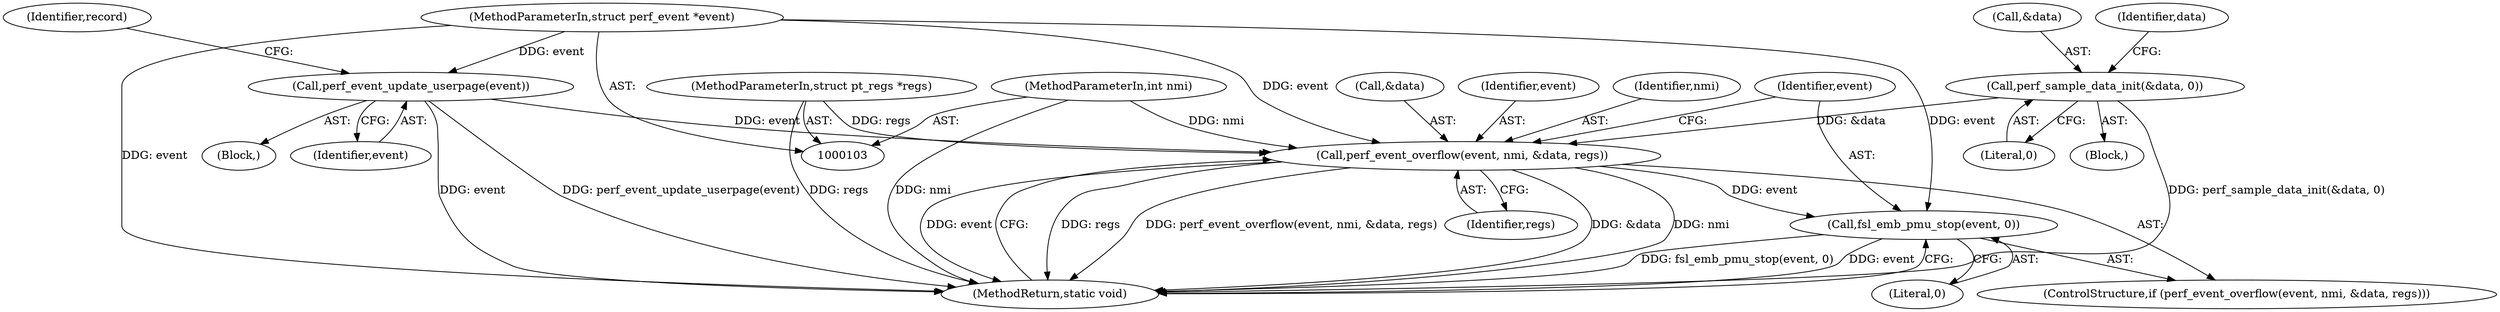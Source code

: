 digraph "0_linux_a8b0ca17b80e92faab46ee7179ba9e99ccb61233_18@pointer" {
"1000255" [label="(Call,perf_event_overflow(event, nmi, &data, regs))"];
"1000235" [label="(Call,perf_event_update_userpage(event))"];
"1000104" [label="(MethodParameterIn,struct perf_event *event)"];
"1000107" [label="(MethodParameterIn,int nmi)"];
"1000241" [label="(Call,perf_sample_data_init(&data, 0))"];
"1000106" [label="(MethodParameterIn,struct pt_regs *regs)"];
"1000261" [label="(Call,fsl_emb_pmu_stop(event, 0))"];
"1000247" [label="(Identifier,data)"];
"1000263" [label="(Literal,0)"];
"1000236" [label="(Identifier,event)"];
"1000262" [label="(Identifier,event)"];
"1000108" [label="(Block,)"];
"1000256" [label="(Identifier,event)"];
"1000261" [label="(Call,fsl_emb_pmu_stop(event, 0))"];
"1000254" [label="(ControlStructure,if (perf_event_overflow(event, nmi, &data, regs)))"];
"1000238" [label="(Identifier,record)"];
"1000235" [label="(Call,perf_event_update_userpage(event))"];
"1000260" [label="(Identifier,regs)"];
"1000242" [label="(Call,&data)"];
"1000244" [label="(Literal,0)"];
"1000264" [label="(MethodReturn,static void)"];
"1000107" [label="(MethodParameterIn,int nmi)"];
"1000104" [label="(MethodParameterIn,struct perf_event *event)"];
"1000241" [label="(Call,perf_sample_data_init(&data, 0))"];
"1000257" [label="(Identifier,nmi)"];
"1000255" [label="(Call,perf_event_overflow(event, nmi, &data, regs))"];
"1000258" [label="(Call,&data)"];
"1000106" [label="(MethodParameterIn,struct pt_regs *regs)"];
"1000239" [label="(Block,)"];
"1000255" -> "1000254"  [label="AST: "];
"1000255" -> "1000260"  [label="CFG: "];
"1000256" -> "1000255"  [label="AST: "];
"1000257" -> "1000255"  [label="AST: "];
"1000258" -> "1000255"  [label="AST: "];
"1000260" -> "1000255"  [label="AST: "];
"1000262" -> "1000255"  [label="CFG: "];
"1000264" -> "1000255"  [label="CFG: "];
"1000255" -> "1000264"  [label="DDG: regs"];
"1000255" -> "1000264"  [label="DDG: perf_event_overflow(event, nmi, &data, regs)"];
"1000255" -> "1000264"  [label="DDG: &data"];
"1000255" -> "1000264"  [label="DDG: nmi"];
"1000255" -> "1000264"  [label="DDG: event"];
"1000235" -> "1000255"  [label="DDG: event"];
"1000104" -> "1000255"  [label="DDG: event"];
"1000107" -> "1000255"  [label="DDG: nmi"];
"1000241" -> "1000255"  [label="DDG: &data"];
"1000106" -> "1000255"  [label="DDG: regs"];
"1000255" -> "1000261"  [label="DDG: event"];
"1000235" -> "1000108"  [label="AST: "];
"1000235" -> "1000236"  [label="CFG: "];
"1000236" -> "1000235"  [label="AST: "];
"1000238" -> "1000235"  [label="CFG: "];
"1000235" -> "1000264"  [label="DDG: event"];
"1000235" -> "1000264"  [label="DDG: perf_event_update_userpage(event)"];
"1000104" -> "1000235"  [label="DDG: event"];
"1000104" -> "1000103"  [label="AST: "];
"1000104" -> "1000264"  [label="DDG: event"];
"1000104" -> "1000261"  [label="DDG: event"];
"1000107" -> "1000103"  [label="AST: "];
"1000107" -> "1000264"  [label="DDG: nmi"];
"1000241" -> "1000239"  [label="AST: "];
"1000241" -> "1000244"  [label="CFG: "];
"1000242" -> "1000241"  [label="AST: "];
"1000244" -> "1000241"  [label="AST: "];
"1000247" -> "1000241"  [label="CFG: "];
"1000241" -> "1000264"  [label="DDG: perf_sample_data_init(&data, 0)"];
"1000106" -> "1000103"  [label="AST: "];
"1000106" -> "1000264"  [label="DDG: regs"];
"1000261" -> "1000254"  [label="AST: "];
"1000261" -> "1000263"  [label="CFG: "];
"1000262" -> "1000261"  [label="AST: "];
"1000263" -> "1000261"  [label="AST: "];
"1000264" -> "1000261"  [label="CFG: "];
"1000261" -> "1000264"  [label="DDG: fsl_emb_pmu_stop(event, 0)"];
"1000261" -> "1000264"  [label="DDG: event"];
}
